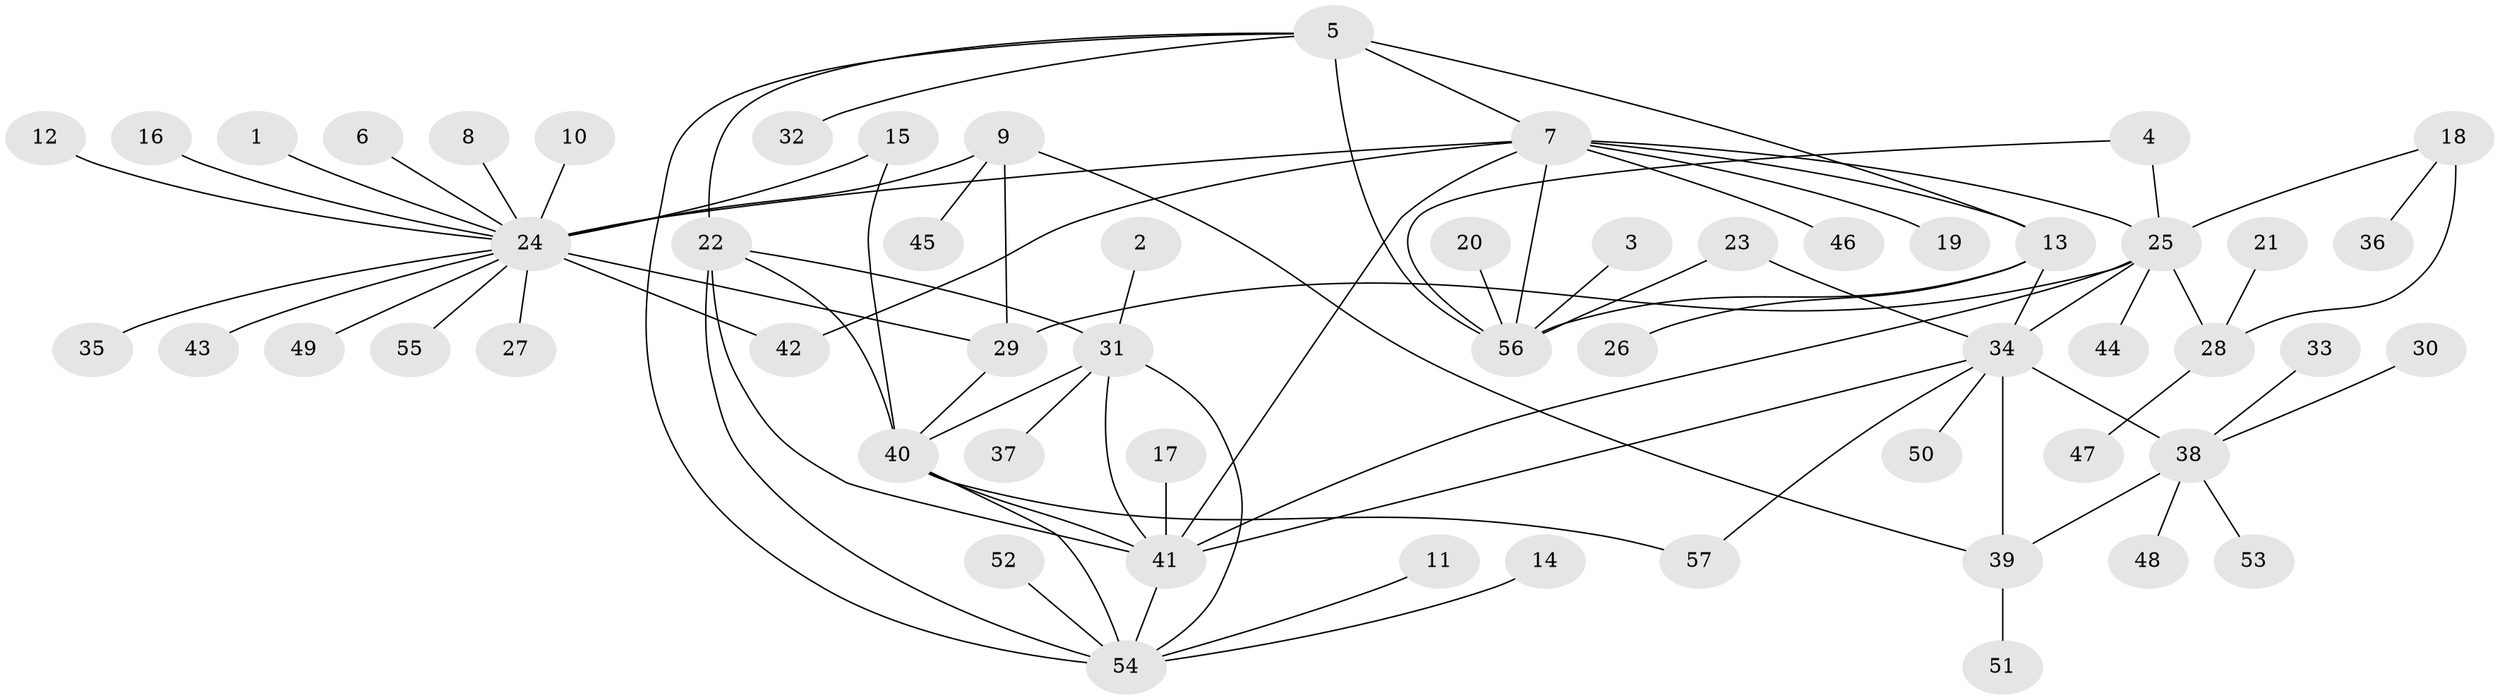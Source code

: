 // original degree distribution, {5: 0.043859649122807015, 7: 0.043859649122807015, 12: 0.008771929824561403, 10: 0.02631578947368421, 9: 0.017543859649122806, 8: 0.043859649122807015, 14: 0.008771929824561403, 6: 0.017543859649122806, 11: 0.008771929824561403, 2: 0.16666666666666666, 1: 0.5789473684210527, 3: 0.02631578947368421, 4: 0.008771929824561403}
// Generated by graph-tools (version 1.1) at 2025/02/03/09/25 03:02:39]
// undirected, 57 vertices, 81 edges
graph export_dot {
graph [start="1"]
  node [color=gray90,style=filled];
  1;
  2;
  3;
  4;
  5;
  6;
  7;
  8;
  9;
  10;
  11;
  12;
  13;
  14;
  15;
  16;
  17;
  18;
  19;
  20;
  21;
  22;
  23;
  24;
  25;
  26;
  27;
  28;
  29;
  30;
  31;
  32;
  33;
  34;
  35;
  36;
  37;
  38;
  39;
  40;
  41;
  42;
  43;
  44;
  45;
  46;
  47;
  48;
  49;
  50;
  51;
  52;
  53;
  54;
  55;
  56;
  57;
  1 -- 24 [weight=1.0];
  2 -- 31 [weight=1.0];
  3 -- 56 [weight=1.0];
  4 -- 25 [weight=1.0];
  4 -- 56 [weight=1.0];
  5 -- 7 [weight=1.0];
  5 -- 13 [weight=1.0];
  5 -- 22 [weight=1.0];
  5 -- 32 [weight=1.0];
  5 -- 54 [weight=1.0];
  5 -- 56 [weight=2.0];
  6 -- 24 [weight=1.0];
  7 -- 13 [weight=1.0];
  7 -- 19 [weight=1.0];
  7 -- 24 [weight=1.0];
  7 -- 25 [weight=1.0];
  7 -- 41 [weight=1.0];
  7 -- 42 [weight=1.0];
  7 -- 46 [weight=1.0];
  7 -- 56 [weight=2.0];
  8 -- 24 [weight=1.0];
  9 -- 24 [weight=2.0];
  9 -- 29 [weight=2.0];
  9 -- 39 [weight=1.0];
  9 -- 45 [weight=1.0];
  10 -- 24 [weight=1.0];
  11 -- 54 [weight=1.0];
  12 -- 24 [weight=1.0];
  13 -- 26 [weight=1.0];
  13 -- 34 [weight=1.0];
  13 -- 56 [weight=2.0];
  14 -- 54 [weight=1.0];
  15 -- 24 [weight=1.0];
  15 -- 40 [weight=1.0];
  16 -- 24 [weight=1.0];
  17 -- 41 [weight=1.0];
  18 -- 25 [weight=1.0];
  18 -- 28 [weight=3.0];
  18 -- 36 [weight=1.0];
  20 -- 56 [weight=1.0];
  21 -- 28 [weight=1.0];
  22 -- 31 [weight=1.0];
  22 -- 40 [weight=1.0];
  22 -- 41 [weight=1.0];
  22 -- 54 [weight=1.0];
  23 -- 34 [weight=1.0];
  23 -- 56 [weight=1.0];
  24 -- 27 [weight=1.0];
  24 -- 29 [weight=4.0];
  24 -- 35 [weight=1.0];
  24 -- 42 [weight=1.0];
  24 -- 43 [weight=1.0];
  24 -- 49 [weight=1.0];
  24 -- 55 [weight=1.0];
  25 -- 28 [weight=3.0];
  25 -- 29 [weight=1.0];
  25 -- 34 [weight=1.0];
  25 -- 41 [weight=1.0];
  25 -- 44 [weight=1.0];
  28 -- 47 [weight=1.0];
  29 -- 40 [weight=2.0];
  30 -- 38 [weight=1.0];
  31 -- 37 [weight=1.0];
  31 -- 40 [weight=1.0];
  31 -- 41 [weight=1.0];
  31 -- 54 [weight=1.0];
  33 -- 38 [weight=1.0];
  34 -- 38 [weight=3.0];
  34 -- 39 [weight=3.0];
  34 -- 41 [weight=1.0];
  34 -- 50 [weight=1.0];
  34 -- 57 [weight=1.0];
  38 -- 39 [weight=1.0];
  38 -- 48 [weight=1.0];
  38 -- 53 [weight=1.0];
  39 -- 51 [weight=1.0];
  40 -- 41 [weight=1.0];
  40 -- 54 [weight=1.0];
  40 -- 57 [weight=1.0];
  41 -- 54 [weight=1.0];
  52 -- 54 [weight=1.0];
}
